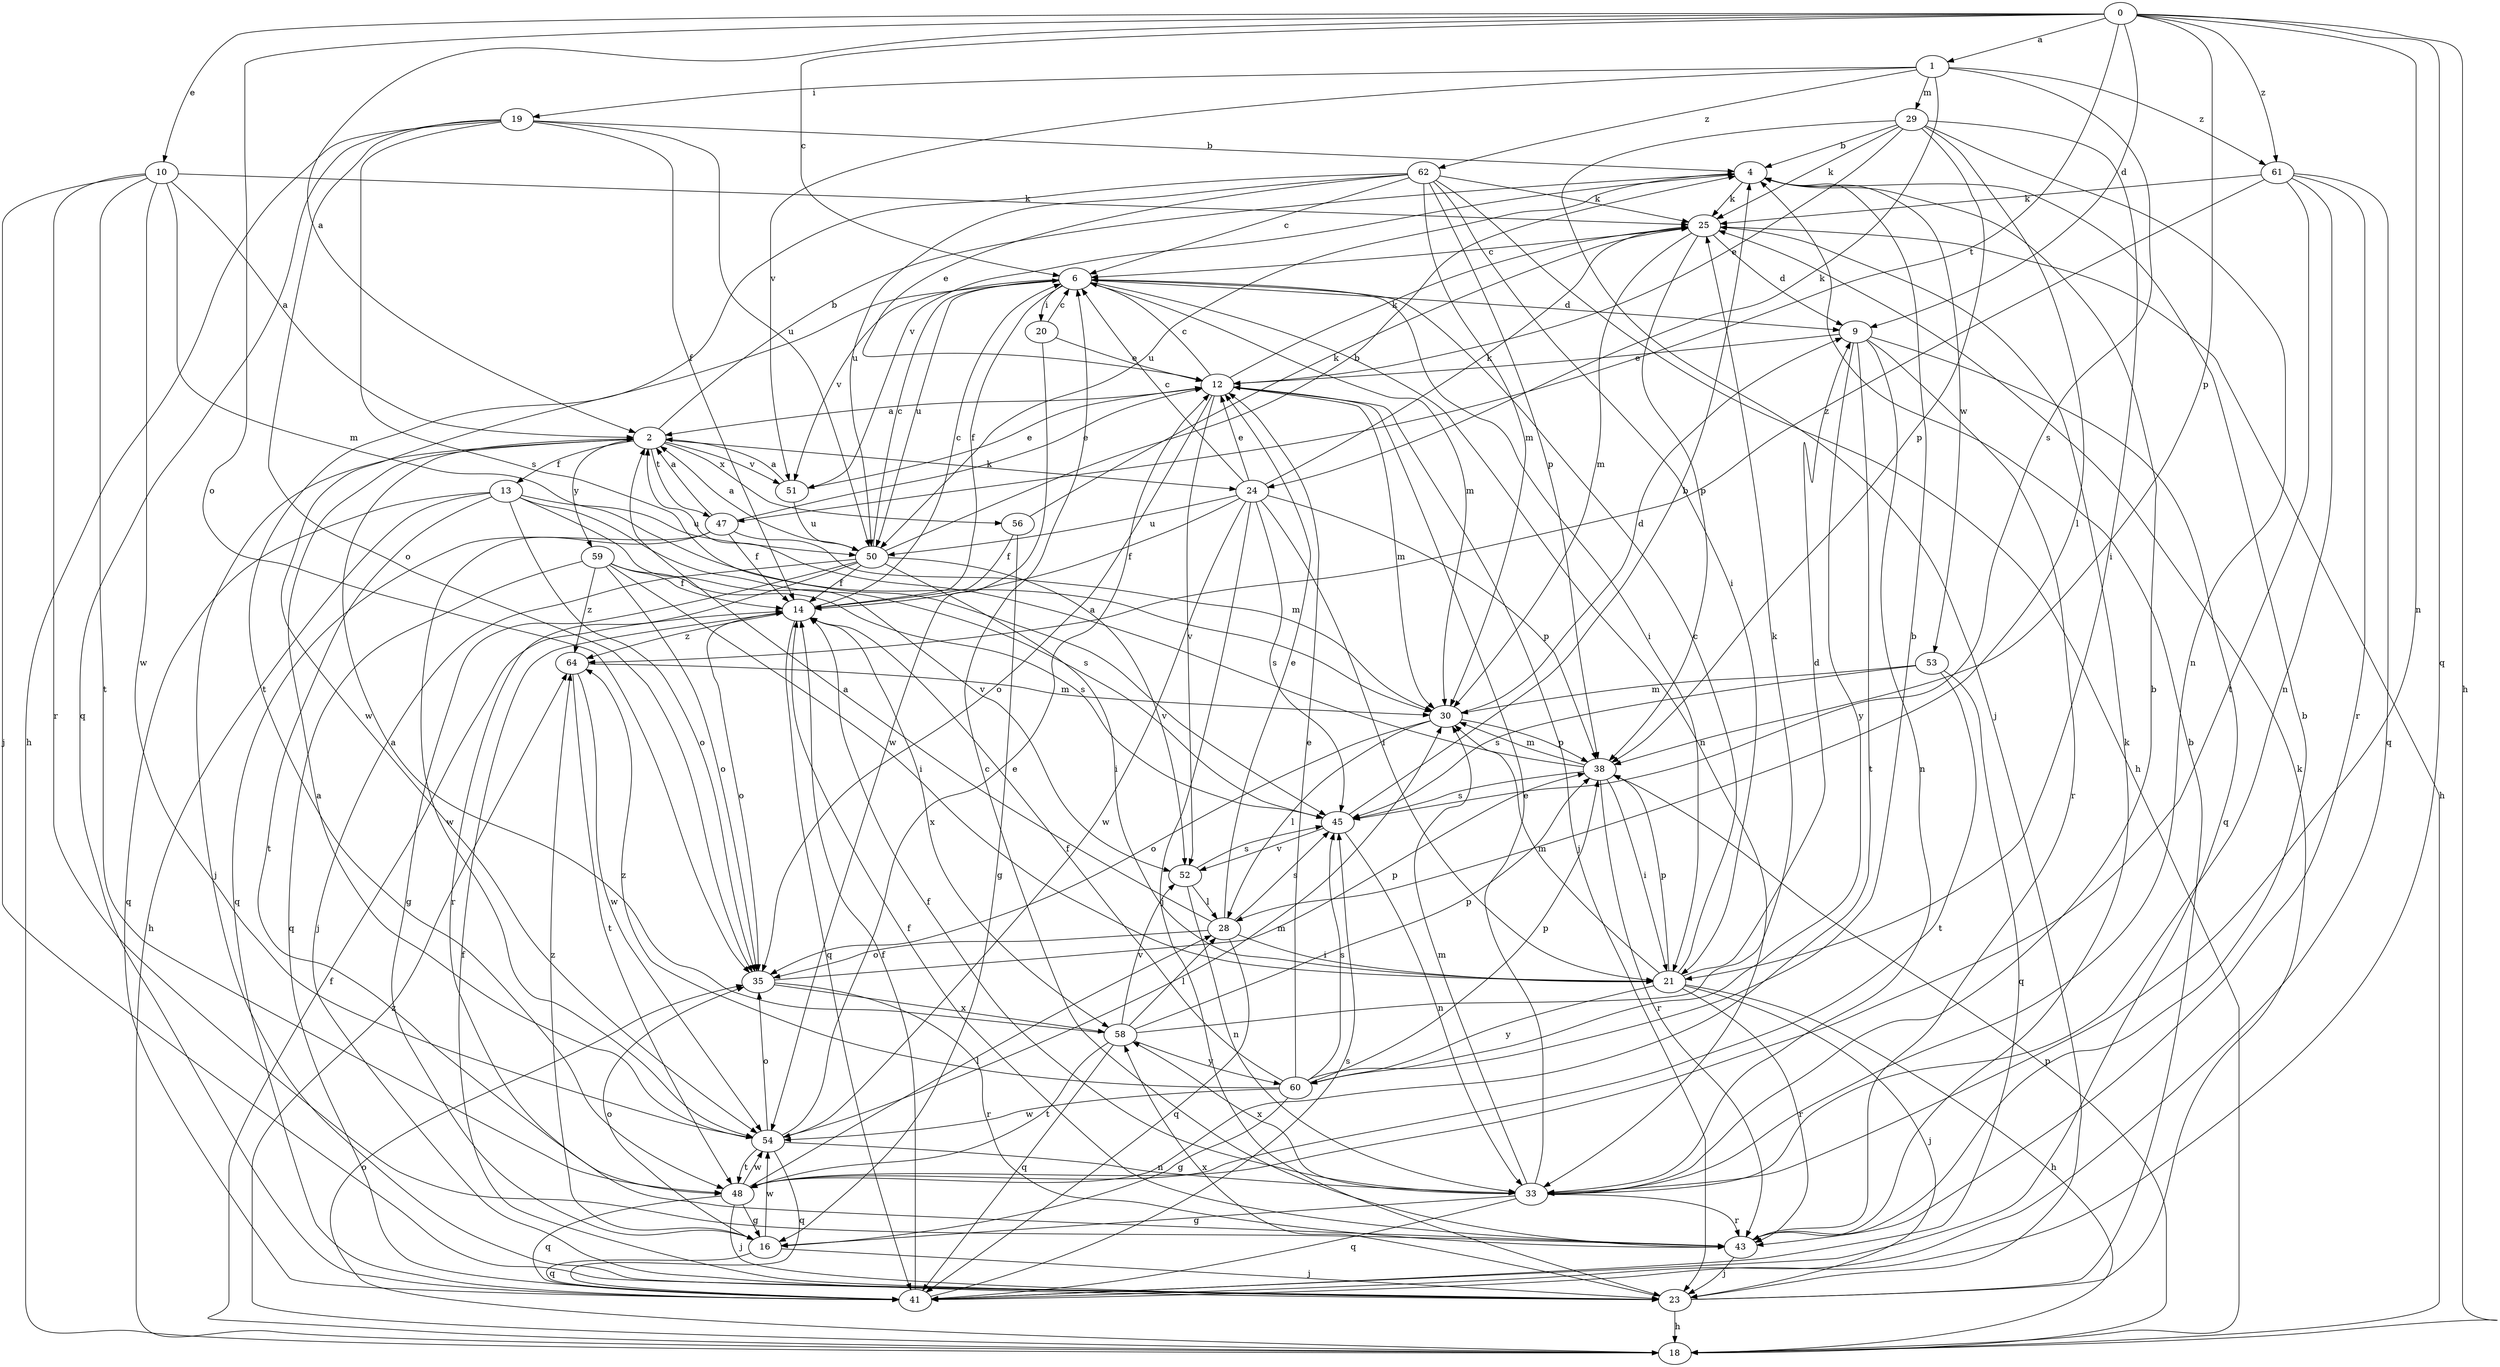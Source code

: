 strict digraph  {
0;
1;
2;
4;
6;
9;
10;
12;
13;
14;
16;
18;
19;
20;
21;
23;
24;
25;
28;
29;
30;
33;
35;
38;
41;
43;
45;
47;
48;
50;
51;
52;
53;
54;
56;
58;
59;
60;
61;
62;
64;
0 -> 1  [label=a];
0 -> 2  [label=a];
0 -> 6  [label=c];
0 -> 9  [label=d];
0 -> 10  [label=e];
0 -> 18  [label=h];
0 -> 33  [label=n];
0 -> 35  [label=o];
0 -> 38  [label=p];
0 -> 41  [label=q];
0 -> 47  [label=t];
0 -> 61  [label=z];
1 -> 19  [label=i];
1 -> 24  [label=k];
1 -> 29  [label=m];
1 -> 45  [label=s];
1 -> 51  [label=v];
1 -> 61  [label=z];
1 -> 62  [label=z];
2 -> 4  [label=b];
2 -> 13  [label=f];
2 -> 23  [label=j];
2 -> 24  [label=k];
2 -> 47  [label=t];
2 -> 51  [label=v];
2 -> 56  [label=x];
2 -> 59  [label=y];
4 -> 25  [label=k];
4 -> 50  [label=u];
4 -> 51  [label=v];
4 -> 53  [label=w];
6 -> 9  [label=d];
6 -> 14  [label=f];
6 -> 20  [label=i];
6 -> 21  [label=i];
6 -> 30  [label=m];
6 -> 33  [label=n];
6 -> 50  [label=u];
6 -> 51  [label=v];
6 -> 54  [label=w];
9 -> 12  [label=e];
9 -> 33  [label=n];
9 -> 41  [label=q];
9 -> 43  [label=r];
9 -> 48  [label=t];
9 -> 60  [label=y];
10 -> 2  [label=a];
10 -> 23  [label=j];
10 -> 25  [label=k];
10 -> 30  [label=m];
10 -> 43  [label=r];
10 -> 48  [label=t];
10 -> 54  [label=w];
12 -> 2  [label=a];
12 -> 6  [label=c];
12 -> 23  [label=j];
12 -> 25  [label=k];
12 -> 30  [label=m];
12 -> 35  [label=o];
12 -> 52  [label=v];
13 -> 18  [label=h];
13 -> 35  [label=o];
13 -> 41  [label=q];
13 -> 45  [label=s];
13 -> 48  [label=t];
13 -> 50  [label=u];
13 -> 52  [label=v];
14 -> 6  [label=c];
14 -> 35  [label=o];
14 -> 41  [label=q];
14 -> 58  [label=x];
14 -> 64  [label=z];
16 -> 23  [label=j];
16 -> 35  [label=o];
16 -> 41  [label=q];
16 -> 54  [label=w];
16 -> 64  [label=z];
18 -> 14  [label=f];
18 -> 35  [label=o];
18 -> 38  [label=p];
18 -> 64  [label=z];
19 -> 4  [label=b];
19 -> 14  [label=f];
19 -> 18  [label=h];
19 -> 35  [label=o];
19 -> 41  [label=q];
19 -> 45  [label=s];
19 -> 50  [label=u];
20 -> 6  [label=c];
20 -> 12  [label=e];
20 -> 54  [label=w];
21 -> 6  [label=c];
21 -> 9  [label=d];
21 -> 18  [label=h];
21 -> 23  [label=j];
21 -> 30  [label=m];
21 -> 38  [label=p];
21 -> 43  [label=r];
21 -> 60  [label=y];
23 -> 4  [label=b];
23 -> 14  [label=f];
23 -> 18  [label=h];
23 -> 25  [label=k];
23 -> 58  [label=x];
24 -> 6  [label=c];
24 -> 12  [label=e];
24 -> 14  [label=f];
24 -> 21  [label=i];
24 -> 23  [label=j];
24 -> 25  [label=k];
24 -> 38  [label=p];
24 -> 45  [label=s];
24 -> 50  [label=u];
24 -> 54  [label=w];
25 -> 6  [label=c];
25 -> 9  [label=d];
25 -> 18  [label=h];
25 -> 30  [label=m];
25 -> 38  [label=p];
28 -> 2  [label=a];
28 -> 12  [label=e];
28 -> 21  [label=i];
28 -> 35  [label=o];
28 -> 41  [label=q];
28 -> 45  [label=s];
29 -> 4  [label=b];
29 -> 12  [label=e];
29 -> 21  [label=i];
29 -> 23  [label=j];
29 -> 25  [label=k];
29 -> 28  [label=l];
29 -> 33  [label=n];
29 -> 38  [label=p];
30 -> 9  [label=d];
30 -> 28  [label=l];
30 -> 35  [label=o];
30 -> 38  [label=p];
33 -> 4  [label=b];
33 -> 12  [label=e];
33 -> 14  [label=f];
33 -> 16  [label=g];
33 -> 30  [label=m];
33 -> 41  [label=q];
33 -> 43  [label=r];
33 -> 58  [label=x];
35 -> 38  [label=p];
35 -> 43  [label=r];
35 -> 58  [label=x];
38 -> 2  [label=a];
38 -> 21  [label=i];
38 -> 30  [label=m];
38 -> 43  [label=r];
38 -> 45  [label=s];
41 -> 14  [label=f];
41 -> 45  [label=s];
43 -> 4  [label=b];
43 -> 6  [label=c];
43 -> 14  [label=f];
43 -> 23  [label=j];
43 -> 25  [label=k];
45 -> 4  [label=b];
45 -> 33  [label=n];
45 -> 52  [label=v];
47 -> 2  [label=a];
47 -> 12  [label=e];
47 -> 14  [label=f];
47 -> 30  [label=m];
47 -> 41  [label=q];
47 -> 54  [label=w];
48 -> 16  [label=g];
48 -> 23  [label=j];
48 -> 28  [label=l];
48 -> 41  [label=q];
48 -> 54  [label=w];
50 -> 2  [label=a];
50 -> 4  [label=b];
50 -> 6  [label=c];
50 -> 14  [label=f];
50 -> 16  [label=g];
50 -> 21  [label=i];
50 -> 23  [label=j];
50 -> 43  [label=r];
50 -> 52  [label=v];
51 -> 2  [label=a];
51 -> 12  [label=e];
51 -> 50  [label=u];
52 -> 28  [label=l];
52 -> 33  [label=n];
52 -> 45  [label=s];
53 -> 30  [label=m];
53 -> 41  [label=q];
53 -> 45  [label=s];
53 -> 48  [label=t];
54 -> 2  [label=a];
54 -> 12  [label=e];
54 -> 30  [label=m];
54 -> 33  [label=n];
54 -> 35  [label=o];
54 -> 41  [label=q];
54 -> 48  [label=t];
56 -> 14  [label=f];
56 -> 16  [label=g];
56 -> 25  [label=k];
58 -> 2  [label=a];
58 -> 25  [label=k];
58 -> 28  [label=l];
58 -> 38  [label=p];
58 -> 41  [label=q];
58 -> 48  [label=t];
58 -> 52  [label=v];
58 -> 60  [label=y];
59 -> 14  [label=f];
59 -> 21  [label=i];
59 -> 35  [label=o];
59 -> 41  [label=q];
59 -> 45  [label=s];
59 -> 64  [label=z];
60 -> 4  [label=b];
60 -> 12  [label=e];
60 -> 14  [label=f];
60 -> 16  [label=g];
60 -> 38  [label=p];
60 -> 45  [label=s];
60 -> 54  [label=w];
60 -> 64  [label=z];
61 -> 25  [label=k];
61 -> 33  [label=n];
61 -> 41  [label=q];
61 -> 43  [label=r];
61 -> 48  [label=t];
61 -> 64  [label=z];
62 -> 6  [label=c];
62 -> 12  [label=e];
62 -> 18  [label=h];
62 -> 21  [label=i];
62 -> 25  [label=k];
62 -> 30  [label=m];
62 -> 38  [label=p];
62 -> 48  [label=t];
62 -> 50  [label=u];
64 -> 30  [label=m];
64 -> 48  [label=t];
64 -> 54  [label=w];
}

